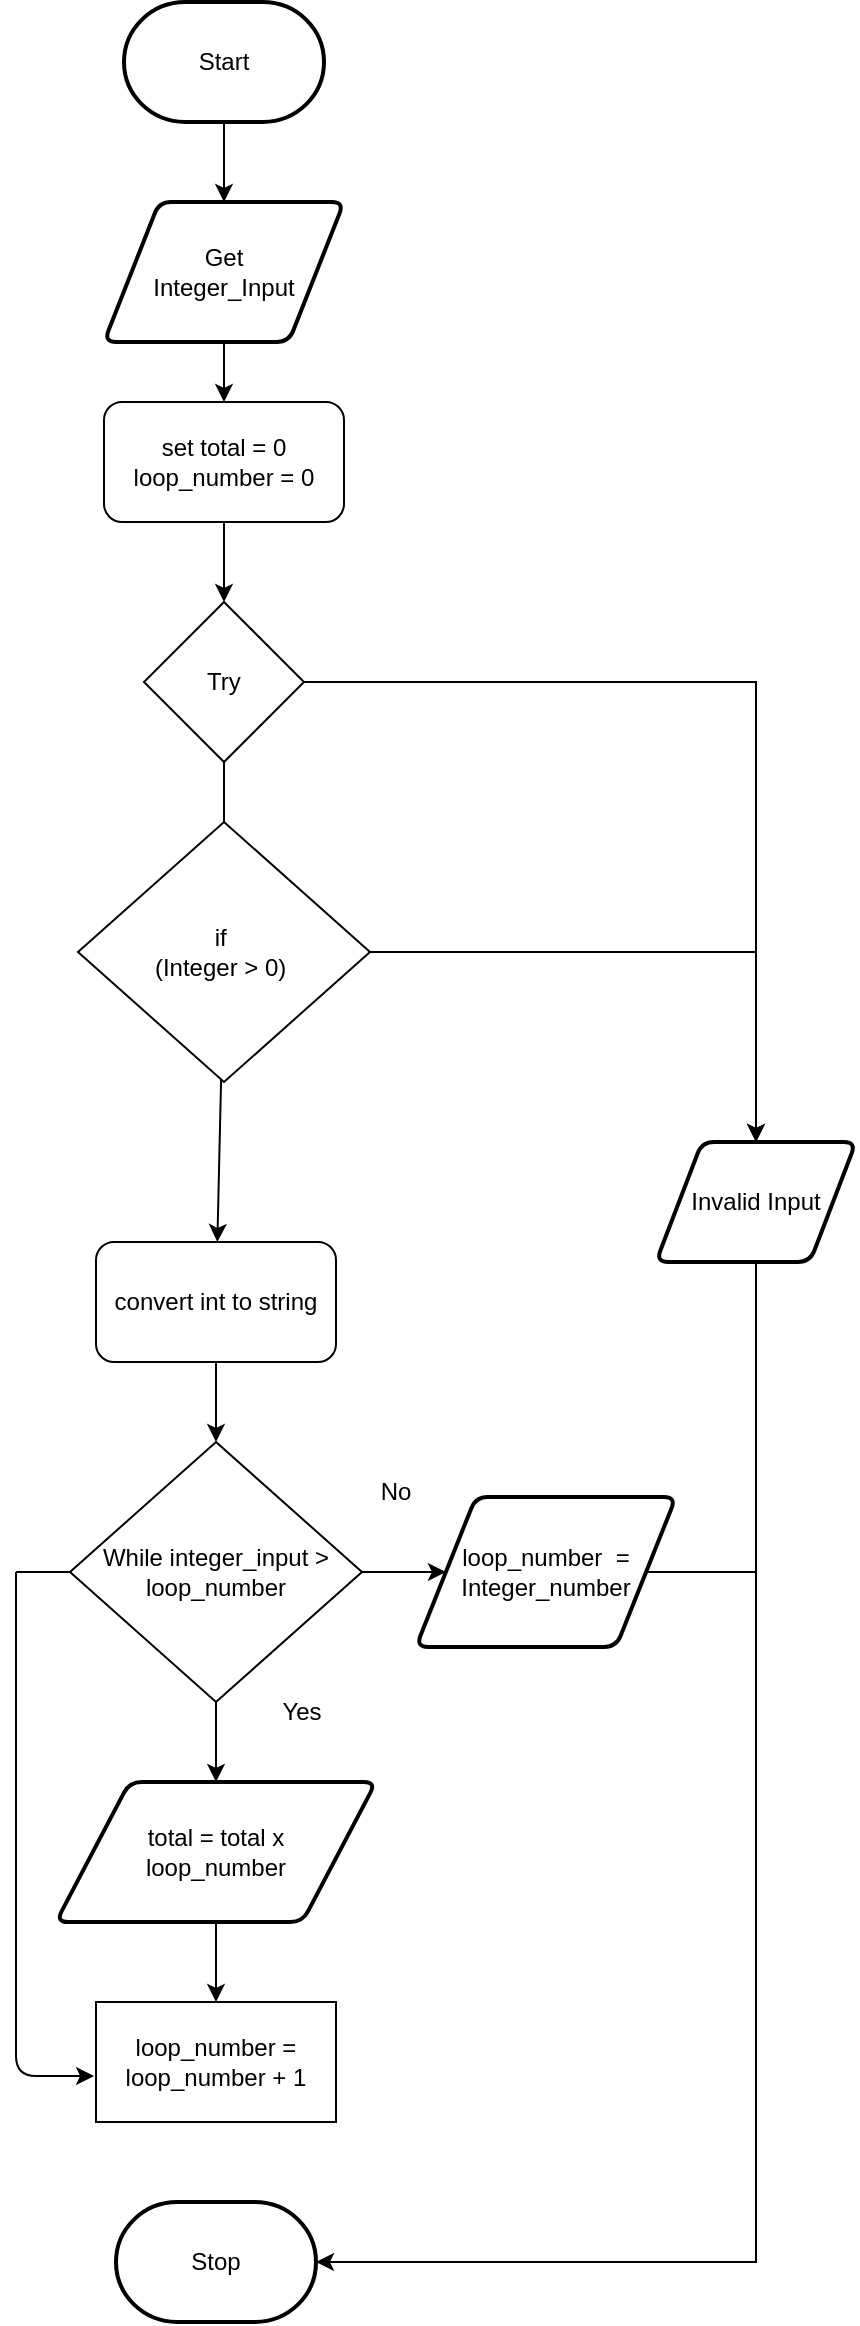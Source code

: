 <mxfile>
    <diagram id="SI7tuCP2dQLLvXjDpIHG" name="Page-1">
        <mxGraphModel dx="594" dy="1730" grid="1" gridSize="10" guides="1" tooltips="1" connect="1" arrows="1" fold="1" page="1" pageScale="1" pageWidth="827" pageHeight="1169" math="0" shadow="0">
            <root>
                <mxCell id="0"/>
                <mxCell id="1" parent="0"/>
                <mxCell id="28" value="" style="edgeStyle=none;rounded=0;html=1;" parent="1" source="3" target="19" edge="1">
                    <mxGeometry relative="1" as="geometry"/>
                </mxCell>
                <mxCell id="3" value="Start" style="strokeWidth=2;html=1;shape=mxgraph.flowchart.terminator;whiteSpace=wrap;" parent="1" vertex="1">
                    <mxGeometry x="364" y="-780" width="100" height="60" as="geometry"/>
                </mxCell>
                <mxCell id="10" value="Stop" style="strokeWidth=2;html=1;shape=mxgraph.flowchart.terminator;whiteSpace=wrap;rounded=1;" parent="1" vertex="1">
                    <mxGeometry x="360" y="320" width="100" height="60" as="geometry"/>
                </mxCell>
                <mxCell id="16" value="" style="edgeStyle=none;html=1;startArrow=none;" parent="1" source="51" target="13" edge="1">
                    <mxGeometry relative="1" as="geometry"/>
                </mxCell>
                <mxCell id="17" style="edgeStyle=none;html=1;entryX=0.5;entryY=0;entryDx=0;entryDy=0;rounded=0;" parent="1" source="11" target="12" edge="1">
                    <mxGeometry relative="1" as="geometry">
                        <Array as="points">
                            <mxPoint x="680" y="-440"/>
                            <mxPoint x="680" y="-250"/>
                        </Array>
                    </mxGeometry>
                </mxCell>
                <mxCell id="11" value="Try" style="rhombus;whiteSpace=wrap;html=1;" parent="1" vertex="1">
                    <mxGeometry x="374" y="-480" width="80" height="80" as="geometry"/>
                </mxCell>
                <mxCell id="39" style="edgeStyle=none;rounded=0;html=1;entryX=1;entryY=0.5;entryDx=0;entryDy=0;entryPerimeter=0;" parent="1" source="12" target="10" edge="1">
                    <mxGeometry relative="1" as="geometry">
                        <Array as="points">
                            <mxPoint x="680" y="350"/>
                        </Array>
                    </mxGeometry>
                </mxCell>
                <mxCell id="12" value="Invalid Input" style="shape=parallelogram;html=1;strokeWidth=2;perimeter=parallelogramPerimeter;whiteSpace=wrap;rounded=1;arcSize=12;size=0.23;" parent="1" vertex="1">
                    <mxGeometry x="630" y="-210" width="100" height="60" as="geometry"/>
                </mxCell>
                <mxCell id="35" value="" style="edgeStyle=none;rounded=0;html=1;" parent="1" source="13" target="23" edge="1">
                    <mxGeometry relative="1" as="geometry"/>
                </mxCell>
                <mxCell id="13" value="convert int to string" style="rounded=1;whiteSpace=wrap;html=1;" parent="1" vertex="1">
                    <mxGeometry x="350" y="-160" width="120" height="60" as="geometry"/>
                </mxCell>
                <mxCell id="29" value="" style="edgeStyle=none;rounded=0;html=1;" parent="1" source="19" target="22" edge="1">
                    <mxGeometry relative="1" as="geometry"/>
                </mxCell>
                <mxCell id="19" value="Get &lt;br&gt;Integer_Input" style="shape=parallelogram;html=1;strokeWidth=2;perimeter=parallelogramPerimeter;whiteSpace=wrap;rounded=1;arcSize=12;size=0.23;" parent="1" vertex="1">
                    <mxGeometry x="354" y="-680" width="120" height="70" as="geometry"/>
                </mxCell>
                <mxCell id="30" value="" style="edgeStyle=none;rounded=0;html=1;" parent="1" source="22" target="11" edge="1">
                    <mxGeometry relative="1" as="geometry"/>
                </mxCell>
                <mxCell id="22" value="set total = 0&lt;br&gt;loop_number = 0" style="rounded=1;whiteSpace=wrap;html=1;" parent="1" vertex="1">
                    <mxGeometry x="354" y="-580" width="120" height="60" as="geometry"/>
                </mxCell>
                <mxCell id="33" value="" style="edgeStyle=none;rounded=0;html=1;" parent="1" source="23" target="24" edge="1">
                    <mxGeometry relative="1" as="geometry"/>
                </mxCell>
                <mxCell id="45" value="" style="edgeStyle=none;rounded=0;html=1;" parent="1" source="23" target="43" edge="1">
                    <mxGeometry relative="1" as="geometry"/>
                </mxCell>
                <mxCell id="47" style="edgeStyle=none;html=1;entryX=-0.008;entryY=0.617;entryDx=0;entryDy=0;entryPerimeter=0;" parent="1" target="27" edge="1">
                    <mxGeometry relative="1" as="geometry">
                        <mxPoint x="310" y="5" as="sourcePoint"/>
                        <Array as="points">
                            <mxPoint x="310" y="257"/>
                        </Array>
                    </mxGeometry>
                </mxCell>
                <mxCell id="48" style="edgeStyle=none;html=1;endArrow=none;endFill=0;" parent="1" source="23" edge="1">
                    <mxGeometry relative="1" as="geometry">
                        <mxPoint x="310" y="5" as="targetPoint"/>
                    </mxGeometry>
                </mxCell>
                <mxCell id="23" value="While integer_input &amp;gt; loop_number" style="rhombus;whiteSpace=wrap;html=1;" parent="1" vertex="1">
                    <mxGeometry x="337" y="-60" width="146" height="130" as="geometry"/>
                </mxCell>
                <mxCell id="31" value="" style="edgeStyle=none;rounded=0;html=1;" parent="1" source="24" target="27" edge="1">
                    <mxGeometry relative="1" as="geometry"/>
                </mxCell>
                <mxCell id="24" value="total = total x&lt;br&gt;loop_number" style="shape=parallelogram;html=1;strokeWidth=2;perimeter=parallelogramPerimeter;whiteSpace=wrap;rounded=1;arcSize=12;size=0.23;" parent="1" vertex="1">
                    <mxGeometry x="330" y="110" width="160" height="70" as="geometry"/>
                </mxCell>
                <mxCell id="27" value="loop_number = loop_number + 1" style="rounded=0;whiteSpace=wrap;html=1;" parent="1" vertex="1">
                    <mxGeometry x="350" y="220" width="120" height="60" as="geometry"/>
                </mxCell>
                <mxCell id="38" value="Yes&lt;br&gt;" style="text;html=1;strokeColor=none;fillColor=none;align=center;verticalAlign=middle;whiteSpace=wrap;rounded=0;" parent="1" vertex="1">
                    <mxGeometry x="423" y="60" width="60" height="30" as="geometry"/>
                </mxCell>
                <mxCell id="40" value="No" style="text;html=1;strokeColor=none;fillColor=none;align=center;verticalAlign=middle;whiteSpace=wrap;rounded=0;" parent="1" vertex="1">
                    <mxGeometry x="470" y="-50" width="60" height="30" as="geometry"/>
                </mxCell>
                <mxCell id="46" style="edgeStyle=none;rounded=0;html=1;endArrow=none;endFill=0;" parent="1" source="43" edge="1">
                    <mxGeometry relative="1" as="geometry">
                        <mxPoint x="680" y="5" as="targetPoint"/>
                    </mxGeometry>
                </mxCell>
                <mxCell id="43" value="loop_number&amp;nbsp; =&lt;br&gt;Integer_number" style="shape=parallelogram;html=1;strokeWidth=2;perimeter=parallelogramPerimeter;whiteSpace=wrap;rounded=1;arcSize=12;size=0.23;" parent="1" vertex="1">
                    <mxGeometry x="510" y="-32.5" width="130" height="75" as="geometry"/>
                </mxCell>
                <mxCell id="55" style="edgeStyle=none;html=1;entryX=0.5;entryY=0;entryDx=0;entryDy=0;exitX=1;exitY=0.5;exitDx=0;exitDy=0;rounded=0;" edge="1" parent="1" source="51" target="12">
                    <mxGeometry relative="1" as="geometry">
                        <Array as="points">
                            <mxPoint x="680" y="-305"/>
                        </Array>
                    </mxGeometry>
                </mxCell>
                <mxCell id="51" value="if&amp;nbsp;&lt;br&gt;(Integer &amp;gt; 0)&amp;nbsp;" style="rhombus;whiteSpace=wrap;html=1;" vertex="1" parent="1">
                    <mxGeometry x="341" y="-370" width="146" height="130" as="geometry"/>
                </mxCell>
                <mxCell id="54" value="" style="edgeStyle=none;html=1;endArrow=none;" edge="1" parent="1" source="11" target="51">
                    <mxGeometry relative="1" as="geometry">
                        <mxPoint x="413.49" y="-400.51" as="sourcePoint"/>
                        <mxPoint x="410.387" y="-160" as="targetPoint"/>
                    </mxGeometry>
                </mxCell>
            </root>
        </mxGraphModel>
    </diagram>
</mxfile>